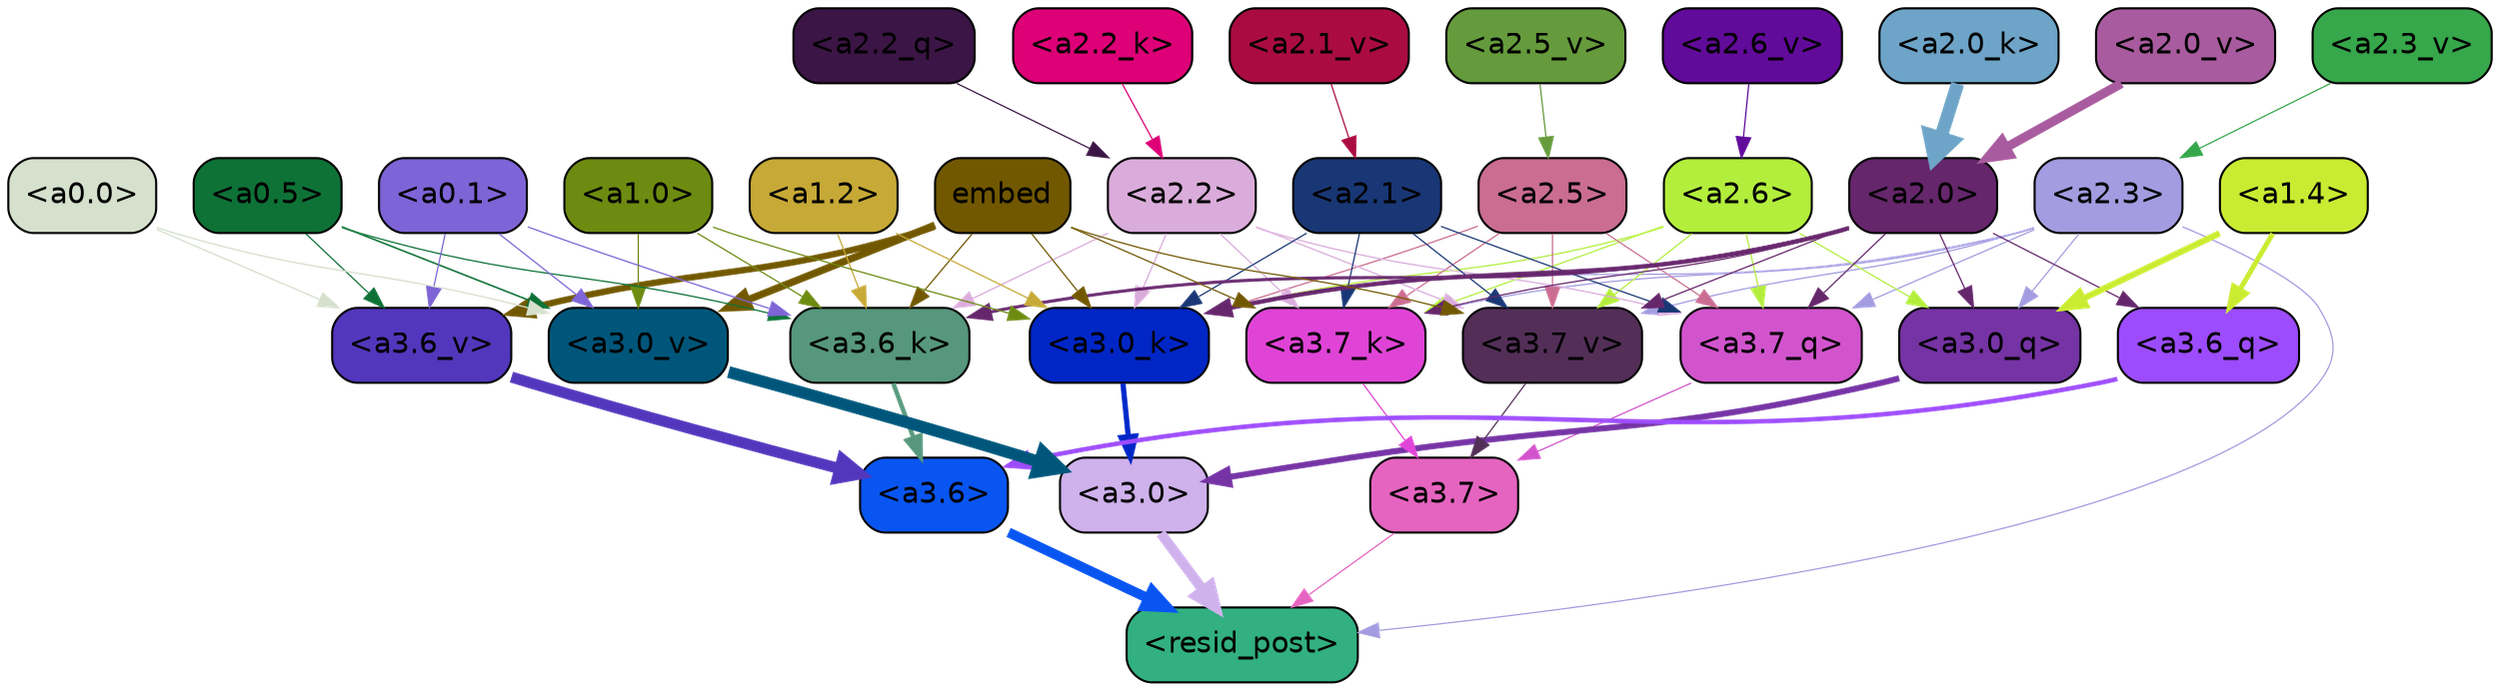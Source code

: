 strict digraph "" {
	graph [bgcolor=transparent,
		layout=dot,
		overlap=false,
		splines=true
	];
	"<a3.7>"	[color=black,
		fillcolor="#e564c0",
		fontname=Helvetica,
		shape=box,
		style="filled, rounded"];
	"<resid_post>"	[color=black,
		fillcolor="#32b081",
		fontname=Helvetica,
		shape=box,
		style="filled, rounded"];
	"<a3.7>" -> "<resid_post>"	[color="#e564c0",
		penwidth=0.6];
	"<a3.6>"	[color=black,
		fillcolor="#0955f1",
		fontname=Helvetica,
		shape=box,
		style="filled, rounded"];
	"<a3.6>" -> "<resid_post>"	[color="#0955f1",
		penwidth=4.7534414529800415];
	"<a3.0>"	[color=black,
		fillcolor="#cfb1ec",
		fontname=Helvetica,
		shape=box,
		style="filled, rounded"];
	"<a3.0>" -> "<resid_post>"	[color="#cfb1ec",
		penwidth=4.898576855659485];
	"<a2.3>"	[color=black,
		fillcolor="#a39ce0",
		fontname=Helvetica,
		shape=box,
		style="filled, rounded"];
	"<a2.3>" -> "<resid_post>"	[color="#a39ce0",
		penwidth=0.6];
	"<a3.7_q>"	[color=black,
		fillcolor="#d254cd",
		fontname=Helvetica,
		shape=box,
		style="filled, rounded"];
	"<a2.3>" -> "<a3.7_q>"	[color="#a39ce0",
		penwidth=0.6];
	"<a3.0_q>"	[color=black,
		fillcolor="#7533a4",
		fontname=Helvetica,
		shape=box,
		style="filled, rounded"];
	"<a2.3>" -> "<a3.0_q>"	[color="#a39ce0",
		penwidth=0.6];
	"<a3.7_k>"	[color=black,
		fillcolor="#e044d7",
		fontname=Helvetica,
		shape=box,
		style="filled, rounded"];
	"<a2.3>" -> "<a3.7_k>"	[color="#a39ce0",
		penwidth=0.6];
	"<a3.0_k>"	[color=black,
		fillcolor="#0126c6",
		fontname=Helvetica,
		shape=box,
		style="filled, rounded"];
	"<a2.3>" -> "<a3.0_k>"	[color="#a39ce0",
		penwidth=0.6];
	"<a3.7_v>"	[color=black,
		fillcolor="#532f58",
		fontname=Helvetica,
		shape=box,
		style="filled, rounded"];
	"<a2.3>" -> "<a3.7_v>"	[color="#a39ce0",
		penwidth=0.6];
	"<a3.7_q>" -> "<a3.7>"	[color="#d254cd",
		penwidth=0.6];
	"<a3.6_q>"	[color=black,
		fillcolor="#9c4cfc",
		fontname=Helvetica,
		shape=box,
		style="filled, rounded"];
	"<a3.6_q>" -> "<a3.6>"	[color="#9c4cfc",
		penwidth=2.160832464694977];
	"<a3.0_q>" -> "<a3.0>"	[color="#7533a4",
		penwidth=2.870753765106201];
	"<a3.7_k>" -> "<a3.7>"	[color="#e044d7",
		penwidth=0.6];
	"<a3.6_k>"	[color=black,
		fillcolor="#56977d",
		fontname=Helvetica,
		shape=box,
		style="filled, rounded"];
	"<a3.6_k>" -> "<a3.6>"	[color="#56977d",
		penwidth=2.13908451795578];
	"<a3.0_k>" -> "<a3.0>"	[color="#0126c6",
		penwidth=2.520303964614868];
	"<a3.7_v>" -> "<a3.7>"	[color="#532f58",
		penwidth=0.6];
	"<a3.6_v>"	[color=black,
		fillcolor="#5237bc",
		fontname=Helvetica,
		shape=box,
		style="filled, rounded"];
	"<a3.6_v>" -> "<a3.6>"	[color="#5237bc",
		penwidth=5.297133803367615];
	"<a3.0_v>"	[color=black,
		fillcolor="#00567a",
		fontname=Helvetica,
		shape=box,
		style="filled, rounded"];
	"<a3.0_v>" -> "<a3.0>"	[color="#00567a",
		penwidth=5.680712580680847];
	"<a2.6>"	[color=black,
		fillcolor="#b3ee3d",
		fontname=Helvetica,
		shape=box,
		style="filled, rounded"];
	"<a2.6>" -> "<a3.7_q>"	[color="#b3ee3d",
		penwidth=0.6];
	"<a2.6>" -> "<a3.0_q>"	[color="#b3ee3d",
		penwidth=0.6];
	"<a2.6>" -> "<a3.7_k>"	[color="#b3ee3d",
		penwidth=0.6];
	"<a2.6>" -> "<a3.0_k>"	[color="#b3ee3d",
		penwidth=0.6];
	"<a2.6>" -> "<a3.7_v>"	[color="#b3ee3d",
		penwidth=0.6];
	"<a2.5>"	[color=black,
		fillcolor="#ca6d91",
		fontname=Helvetica,
		shape=box,
		style="filled, rounded"];
	"<a2.5>" -> "<a3.7_q>"	[color="#ca6d91",
		penwidth=0.6];
	"<a2.5>" -> "<a3.7_k>"	[color="#ca6d91",
		penwidth=0.6];
	"<a2.5>" -> "<a3.0_k>"	[color="#ca6d91",
		penwidth=0.6];
	"<a2.5>" -> "<a3.7_v>"	[color="#ca6d91",
		penwidth=0.6];
	"<a2.2>"	[color=black,
		fillcolor="#daacdb",
		fontname=Helvetica,
		shape=box,
		style="filled, rounded"];
	"<a2.2>" -> "<a3.7_q>"	[color="#daacdb",
		penwidth=0.6];
	"<a2.2>" -> "<a3.7_k>"	[color="#daacdb",
		penwidth=0.6];
	"<a2.2>" -> "<a3.6_k>"	[color="#daacdb",
		penwidth=0.6];
	"<a2.2>" -> "<a3.0_k>"	[color="#daacdb",
		penwidth=0.6];
	"<a2.2>" -> "<a3.7_v>"	[color="#daacdb",
		penwidth=0.6];
	"<a2.1>"	[color=black,
		fillcolor="#193775",
		fontname=Helvetica,
		shape=box,
		style="filled, rounded"];
	"<a2.1>" -> "<a3.7_q>"	[color="#193775",
		penwidth=0.6];
	"<a2.1>" -> "<a3.7_k>"	[color="#193775",
		penwidth=0.6];
	"<a2.1>" -> "<a3.0_k>"	[color="#193775",
		penwidth=0.6];
	"<a2.1>" -> "<a3.7_v>"	[color="#193775",
		penwidth=0.6];
	"<a2.0>"	[color=black,
		fillcolor="#65266b",
		fontname=Helvetica,
		shape=box,
		style="filled, rounded"];
	"<a2.0>" -> "<a3.7_q>"	[color="#65266b",
		penwidth=0.6];
	"<a2.0>" -> "<a3.6_q>"	[color="#65266b",
		penwidth=0.6];
	"<a2.0>" -> "<a3.0_q>"	[color="#65266b",
		penwidth=0.6];
	"<a2.0>" -> "<a3.7_k>"	[color="#65266b",
		penwidth=0.6];
	"<a2.0>" -> "<a3.6_k>"	[color="#65266b",
		penwidth=1.4807794839143753];
	"<a2.0>" -> "<a3.0_k>"	[color="#65266b",
		penwidth=2.095262974500656];
	"<a2.0>" -> "<a3.7_v>"	[color="#65266b",
		penwidth=0.6];
	"<a1.4>"	[color=black,
		fillcolor="#caeb32",
		fontname=Helvetica,
		shape=box,
		style="filled, rounded"];
	"<a1.4>" -> "<a3.6_q>"	[color="#caeb32",
		penwidth=2.425799250602722];
	"<a1.4>" -> "<a3.0_q>"	[color="#caeb32",
		penwidth=3.0341034531593323];
	embed	[color=black,
		fillcolor="#715800",
		fontname=Helvetica,
		shape=box,
		style="filled, rounded"];
	embed -> "<a3.7_k>"	[color="#715800",
		penwidth=0.6];
	embed -> "<a3.6_k>"	[color="#715800",
		penwidth=0.6];
	embed -> "<a3.0_k>"	[color="#715800",
		penwidth=0.6];
	embed -> "<a3.7_v>"	[color="#715800",
		penwidth=0.6];
	embed -> "<a3.6_v>"	[color="#715800",
		penwidth=3.067279100418091];
	embed -> "<a3.0_v>"	[color="#715800",
		penwidth=3.5202720761299133];
	"<a1.2>"	[color=black,
		fillcolor="#c7a937",
		fontname=Helvetica,
		shape=box,
		style="filled, rounded"];
	"<a1.2>" -> "<a3.6_k>"	[color="#c7a937",
		penwidth=0.6];
	"<a1.2>" -> "<a3.0_k>"	[color="#c7a937",
		penwidth=0.6];
	"<a1.0>"	[color=black,
		fillcolor="#6d8b11",
		fontname=Helvetica,
		shape=box,
		style="filled, rounded"];
	"<a1.0>" -> "<a3.6_k>"	[color="#6d8b11",
		penwidth=0.6];
	"<a1.0>" -> "<a3.0_k>"	[color="#6d8b11",
		penwidth=0.6];
	"<a1.0>" -> "<a3.0_v>"	[color="#6d8b11",
		penwidth=0.6];
	"<a0.5>"	[color=black,
		fillcolor="#0e7237",
		fontname=Helvetica,
		shape=box,
		style="filled, rounded"];
	"<a0.5>" -> "<a3.6_k>"	[color="#0e7237",
		penwidth=0.6];
	"<a0.5>" -> "<a3.6_v>"	[color="#0e7237",
		penwidth=0.6];
	"<a0.5>" -> "<a3.0_v>"	[color="#0e7237",
		penwidth=0.764040544629097];
	"<a0.1>"	[color=black,
		fillcolor="#7e64d6",
		fontname=Helvetica,
		shape=box,
		style="filled, rounded"];
	"<a0.1>" -> "<a3.6_k>"	[color="#7e64d6",
		penwidth=0.6];
	"<a0.1>" -> "<a3.6_v>"	[color="#7e64d6",
		penwidth=0.6];
	"<a0.1>" -> "<a3.0_v>"	[color="#7e64d6",
		penwidth=0.6];
	"<a0.0>"	[color=black,
		fillcolor="#d5e0cd",
		fontname=Helvetica,
		shape=box,
		style="filled, rounded"];
	"<a0.0>" -> "<a3.6_v>"	[color="#d5e0cd",
		penwidth=0.6];
	"<a0.0>" -> "<a3.0_v>"	[color="#d5e0cd",
		penwidth=0.6];
	"<a2.2_q>"	[color=black,
		fillcolor="#3b1545",
		fontname=Helvetica,
		shape=box,
		style="filled, rounded"];
	"<a2.2_q>" -> "<a2.2>"	[color="#3b1545",
		penwidth=0.6];
	"<a2.2_k>"	[color=black,
		fillcolor="#dd0076",
		fontname=Helvetica,
		shape=box,
		style="filled, rounded"];
	"<a2.2_k>" -> "<a2.2>"	[color="#dd0076",
		penwidth=0.6];
	"<a2.0_k>"	[color=black,
		fillcolor="#6da4c7",
		fontname=Helvetica,
		shape=box,
		style="filled, rounded"];
	"<a2.0_k>" -> "<a2.0>"	[color="#6da4c7",
		penwidth=6.344284534454346];
	"<a2.6_v>"	[color=black,
		fillcolor="#610b9a",
		fontname=Helvetica,
		shape=box,
		style="filled, rounded"];
	"<a2.6_v>" -> "<a2.6>"	[color="#610b9a",
		penwidth=0.6];
	"<a2.5_v>"	[color=black,
		fillcolor="#659b3c",
		fontname=Helvetica,
		shape=box,
		style="filled, rounded"];
	"<a2.5_v>" -> "<a2.5>"	[color="#659b3c",
		penwidth=0.6];
	"<a2.3_v>"	[color=black,
		fillcolor="#36a74a",
		fontname=Helvetica,
		shape=box,
		style="filled, rounded"];
	"<a2.3_v>" -> "<a2.3>"	[color="#36a74a",
		penwidth=0.6];
	"<a2.1_v>"	[color=black,
		fillcolor="#aa0c41",
		fontname=Helvetica,
		shape=box,
		style="filled, rounded"];
	"<a2.1_v>" -> "<a2.1>"	[color="#aa0c41",
		penwidth=0.6];
	"<a2.0_v>"	[color=black,
		fillcolor="#a85b9e",
		fontname=Helvetica,
		shape=box,
		style="filled, rounded"];
	"<a2.0_v>" -> "<a2.0>"	[color="#a85b9e",
		penwidth=4.422677040100098];
}
